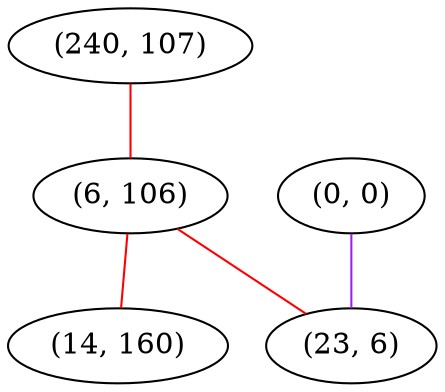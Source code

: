graph "" {
"(240, 107)";
"(6, 106)";
"(14, 160)";
"(0, 0)";
"(23, 6)";
"(240, 107)" -- "(6, 106)"  [color=red, key=0, weight=1];
"(6, 106)" -- "(14, 160)"  [color=red, key=0, weight=1];
"(6, 106)" -- "(23, 6)"  [color=red, key=0, weight=1];
"(0, 0)" -- "(23, 6)"  [color=purple, key=0, weight=4];
}
